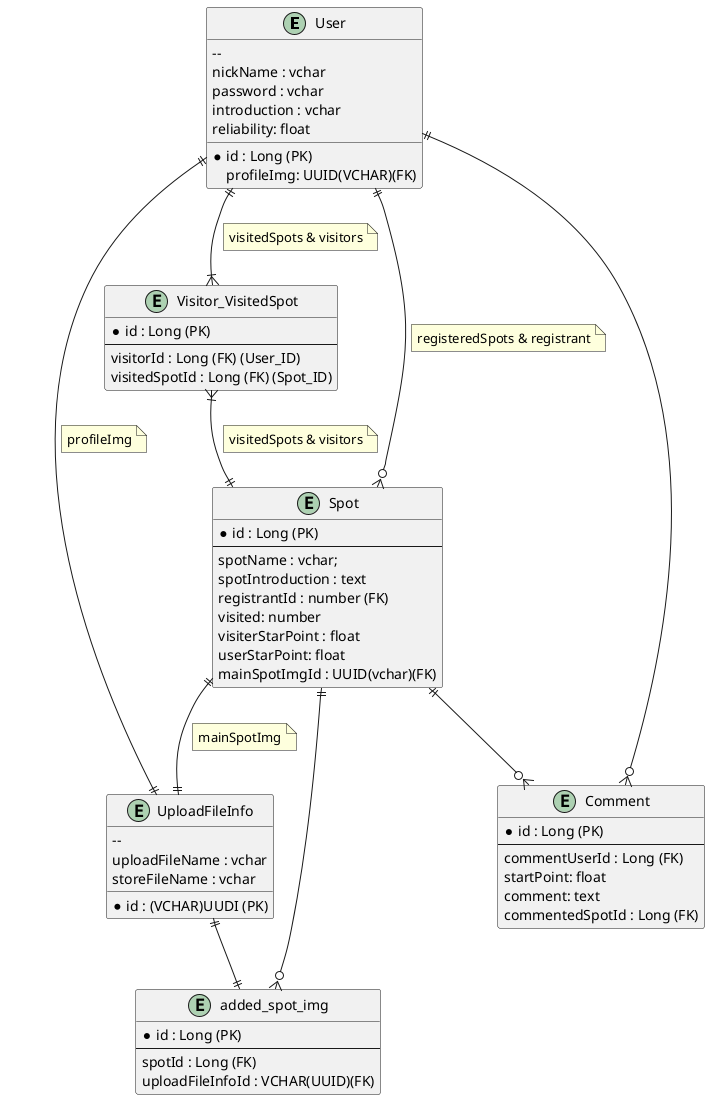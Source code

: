 @startuml

entity User {
*id : Long (PK)
  --
nickName : vchar
password : vchar
introduction : vchar
reliability: float
profileImg: UUID(VCHAR)(FK) 
}

entity Visitor_VisitedSpot {
  *id : Long (PK)
  --
  visitorId : Long (FK) (User_ID)
  visitedSpotId : Long (FK) (Spot_ID)
}

entity Spot {
  *id : Long (PK)
  --
  spotName : vchar;
  spotIntroduction : text
  registrantId : number (FK)
  visited: number
  visiterStarPoint : float 
  userStarPoint: float
  mainSpotImgId : UUID(vchar)(FK) 
}


entity UploadFileInfo {
*id : (VCHAR)UUDI (PK)
 --
  uploadFileName : vchar
  storeFileName : vchar
}

entity added_spot_img {
 *id : Long (PK)
 --
 spotId : Long (FK)
  uploadFileInfoId : VCHAR(UUID)(FK)
}

entity Comment {
*id : Long (PK)
--
commentUserId : Long (FK)
startPoint: float
comment: text
commentedSpotId : Long (FK)
}





User ||--|{ Visitor_VisitedSpot
note on link : visitedSpots & visitors

User ||--o{ Spot
note on link : registeredSpots & registrant

Visitor_VisitedSpot }|--|| Spot
note on link : visitedSpots & visitors

User ||--|| UploadFileInfo
note on link : profileImg

Spot ||--|| UploadFileInfo
note on link : mainSpotImg

Spot ||--o{ added_spot_img

UploadFileInfo ||--|| added_spot_img

User ||--o{ Comment

Spot ||--o{ Comment


@enduml